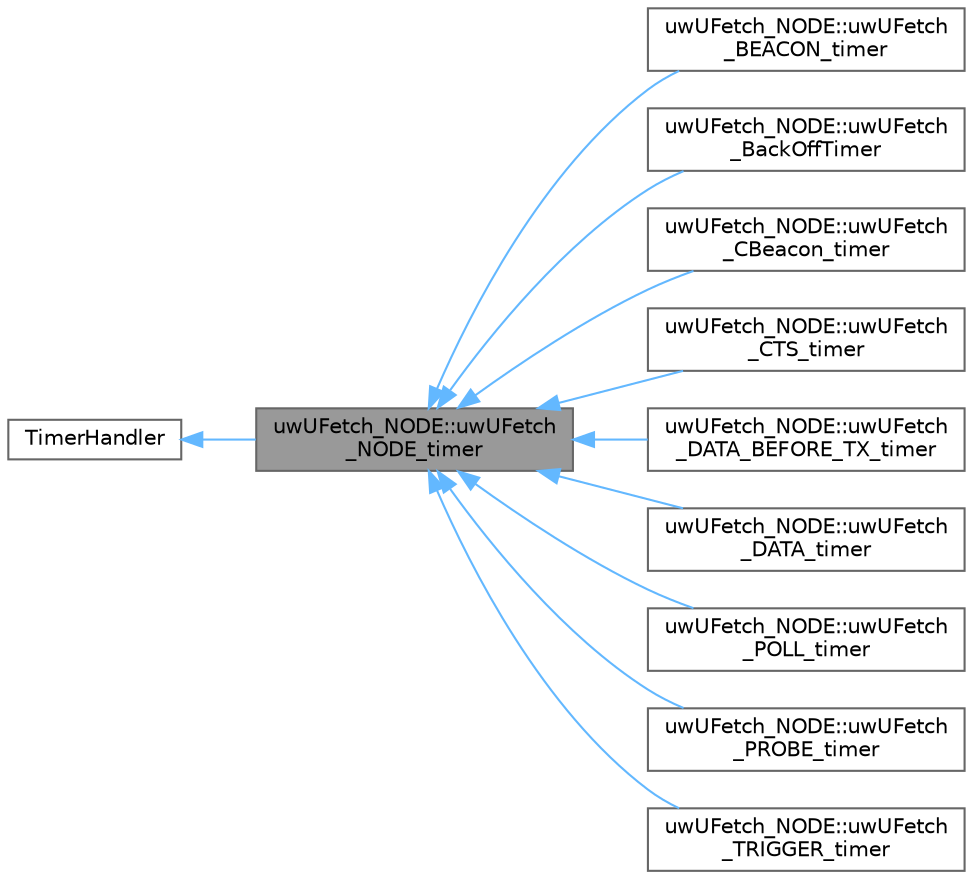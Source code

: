 digraph "uwUFetch_NODE::uwUFetch_NODE_timer"
{
 // LATEX_PDF_SIZE
  bgcolor="transparent";
  edge [fontname=Helvetica,fontsize=10,labelfontname=Helvetica,labelfontsize=10];
  node [fontname=Helvetica,fontsize=10,shape=box,height=0.2,width=0.4];
  rankdir="LR";
  Node1 [id="Node000001",label="uwUFetch_NODE::uwUFetch\l_NODE_timer",height=0.2,width=0.4,color="gray40", fillcolor="grey60", style="filled", fontcolor="black",tooltip="Class that handle the timers of SN or HN."];
  Node2 -> Node1 [id="edge1_Node000001_Node000002",dir="back",color="steelblue1",style="solid",tooltip=" "];
  Node2 [id="Node000002",label="TimerHandler",height=0.2,width=0.4,color="gray40", fillcolor="white", style="filled",tooltip=" "];
  Node1 -> Node3 [id="edge2_Node000001_Node000003",dir="back",color="steelblue1",style="solid",tooltip=" "];
  Node3 [id="Node000003",label="uwUFetch_NODE::uwUFetch\l_BEACON_timer",height=0.2,width=0.4,color="gray40", fillcolor="white", style="filled",URL="$classuwUFetch__NODE_1_1uwUFetch__BEACON__timer.html",tooltip="Timer associated to the HN."];
  Node1 -> Node4 [id="edge3_Node000001_Node000004",dir="back",color="steelblue1",style="solid",tooltip=" "];
  Node4 [id="Node000004",label="uwUFetch_NODE::uwUFetch\l_BackOffTimer",height=0.2,width=0.4,color="gray40", fillcolor="white", style="filled",URL="$classuwUFetch__NODE_1_1uwUFetch__BackOffTimer.html",tooltip="Class (inherited from uwUFetch_NODE_Timer) used to handle the time of back-off of the node before tra..."];
  Node1 -> Node5 [id="edge4_Node000001_Node000005",dir="back",color="steelblue1",style="solid",tooltip=" "];
  Node5 [id="Node000005",label="uwUFetch_NODE::uwUFetch\l_CBeacon_timer",height=0.2,width=0.4,color="gray40", fillcolor="white", style="filled",URL="$classuwUFetch__NODE_1_1uwUFetch__CBeacon__timer.html",tooltip="Class inherited the method and variable of uwUFetch_NODE_timer that handle the timer of CBEACON packe..."];
  Node1 -> Node6 [id="edge5_Node000001_Node000006",dir="back",color="steelblue1",style="solid",tooltip=" "];
  Node6 [id="Node000006",label="uwUFetch_NODE::uwUFetch\l_CTS_timer",height=0.2,width=0.4,color="gray40", fillcolor="white", style="filled",URL="$classuwUFetch__NODE_1_1uwUFetch__CTS__timer.html",tooltip="Class inherited the method and variable of uwUFetch_NODE_timer that handle the timer of CTS packets."];
  Node1 -> Node7 [id="edge6_Node000001_Node000007",dir="back",color="steelblue1",style="solid",tooltip=" "];
  Node7 [id="Node000007",label="uwUFetch_NODE::uwUFetch\l_DATA_BEFORE_TX_timer",height=0.2,width=0.4,color="gray40", fillcolor="white", style="filled",URL="$classuwUFetch__NODE_1_1uwUFetch__DATA__BEFORE__TX__timer.html",tooltip="Class inherited the method and variable of uwUFetch_NODE_timer that handle the timer of DATA packets."];
  Node1 -> Node8 [id="edge7_Node000001_Node000008",dir="back",color="steelblue1",style="solid",tooltip=" "];
  Node8 [id="Node000008",label="uwUFetch_NODE::uwUFetch\l_DATA_timer",height=0.2,width=0.4,color="gray40", fillcolor="white", style="filled",URL="$classuwUFetch__NODE_1_1uwUFetch__DATA__timer.html",tooltip="Class inherited the method and variable of uwUFetch_NODE_timer that handle the timer of DATA packets."];
  Node1 -> Node9 [id="edge8_Node000001_Node000009",dir="back",color="steelblue1",style="solid",tooltip=" "];
  Node9 [id="Node000009",label="uwUFetch_NODE::uwUFetch\l_POLL_timer",height=0.2,width=0.4,color="gray40", fillcolor="white", style="filled",URL="$classuwUFetch__NODE_1_1uwUFetch__POLL__timer.html",tooltip="Class inherited the method and variable of uwUFetch_NODE_timer that handle the timer of POLL packets."];
  Node1 -> Node10 [id="edge9_Node000001_Node000010",dir="back",color="steelblue1",style="solid",tooltip=" "];
  Node10 [id="Node000010",label="uwUFetch_NODE::uwUFetch\l_PROBE_timer",height=0.2,width=0.4,color="gray40", fillcolor="white", style="filled",URL="$classuwUFetch__NODE_1_1uwUFetch__PROBE__timer.html",tooltip="Class inherited the method and variable of uwUFetch_NODE_timer that handle the timer of PROBE packets..."];
  Node1 -> Node11 [id="edge10_Node000001_Node000011",dir="back",color="steelblue1",style="solid",tooltip=" "];
  Node11 [id="Node000011",label="uwUFetch_NODE::uwUFetch\l_TRIGGER_timer",height=0.2,width=0.4,color="gray40", fillcolor="white", style="filled",URL="$classuwUFetch__NODE_1_1uwUFetch__TRIGGER__timer.html",tooltip="Class inherited the method and variable of uwUFetch_NODE_timer that handle the timer of TRIGGER packe..."];
}
